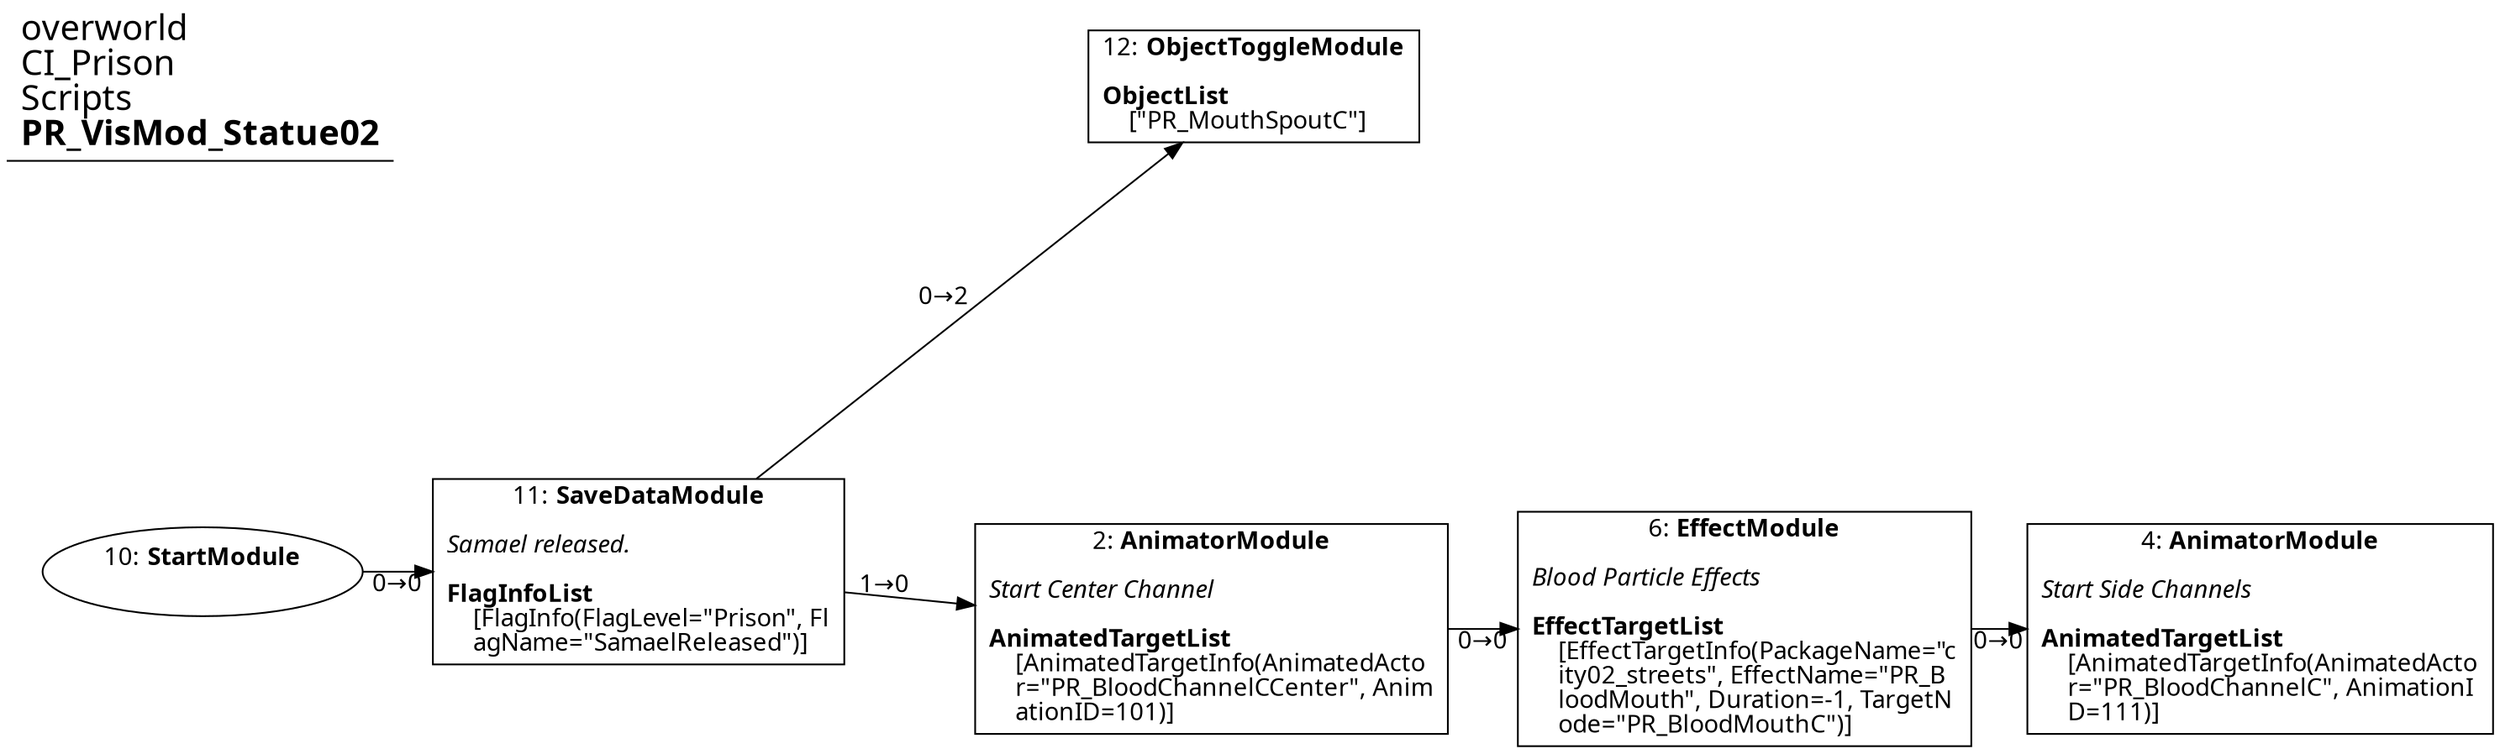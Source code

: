 digraph {
    layout = fdp;
    overlap = prism;
    sep = "+16";
    splines = spline;

    node [ shape = box ];

    graph [ fontname = "Segoe UI" ];
    node [ fontname = "Segoe UI" ];
    edge [ fontname = "Segoe UI" ];

    2 [ label = <2: <b>AnimatorModule</b><br/><br/><i>Start Center Channel<br align="left"/></i><br align="left"/><b>AnimatedTargetList</b><br align="left"/>    [AnimatedTargetInfo(AnimatedActo<br align="left"/>    r=&quot;PR_BloodChannelCCenter&quot;, Anim<br align="left"/>    ationID=101)]<br align="left"/>> ];
    2 [ pos = "0.272,-0.07700001!" ];
    2 -> 6 [ label = "0→0" ];

    4 [ label = <4: <b>AnimatorModule</b><br/><br/><i>Start Side Channels<br align="left"/></i><br align="left"/><b>AnimatedTargetList</b><br align="left"/>    [AnimatedTargetInfo(AnimatedActo<br align="left"/>    r=&quot;PR_BloodChannelC&quot;, AnimationI<br align="left"/>    D=111)]<br align="left"/>> ];
    4 [ pos = "0.693,-0.07700001!" ];

    6 [ label = <6: <b>EffectModule</b><br/><br/><i>Blood Particle Effects<br align="left"/></i><br align="left"/><b>EffectTargetList</b><br align="left"/>    [EffectTargetInfo(PackageName=&quot;c<br align="left"/>    ity02_streets&quot;, EffectName=&quot;PR_B<br align="left"/>    loodMouth&quot;, Duration=-1, TargetN<br align="left"/>    ode=&quot;PR_BloodMouthC&quot;)]<br align="left"/>> ];
    6 [ pos = "0.48600003,-0.07700001!" ];
    6 -> 4 [ label = "0→0" ];

    10 [ label = <10: <b>StartModule</b><br/><br/>> ];
    10 [ shape = oval ]
    10 [ pos = "-0.133,-0.054!" ];
    10 -> 11 [ label = "0→0" ];

    11 [ label = <11: <b>SaveDataModule</b><br/><br/><i>Samael released.<br align="left"/></i><br align="left"/><b>FlagInfoList</b><br align="left"/>    [FlagInfo(FlagLevel=&quot;Prison&quot;, Fl<br align="left"/>    agName=&quot;SamaelReleased&quot;)]<br align="left"/>> ];
    11 [ pos = "0.042000003,-0.054!" ];
    11 -> 2 [ label = "1→0" ];
    11 -> 12 [ label = "0→2" ];

    12 [ label = <12: <b>ObjectToggleModule</b><br/><br/><b>ObjectList</b><br align="left"/>    [&quot;PR_MouthSpoutC&quot;]<br align="left"/>> ];
    12 [ pos = "0.289,0.141!" ];

    title [ pos = "-0.134,0.142!" ];
    title [ shape = underline ];
    title [ label = <<font point-size="20">overworld<br align="left"/>CI_Prison<br align="left"/>Scripts<br align="left"/><b>PR_VisMod_Statue02</b><br align="left"/></font>> ];
}
